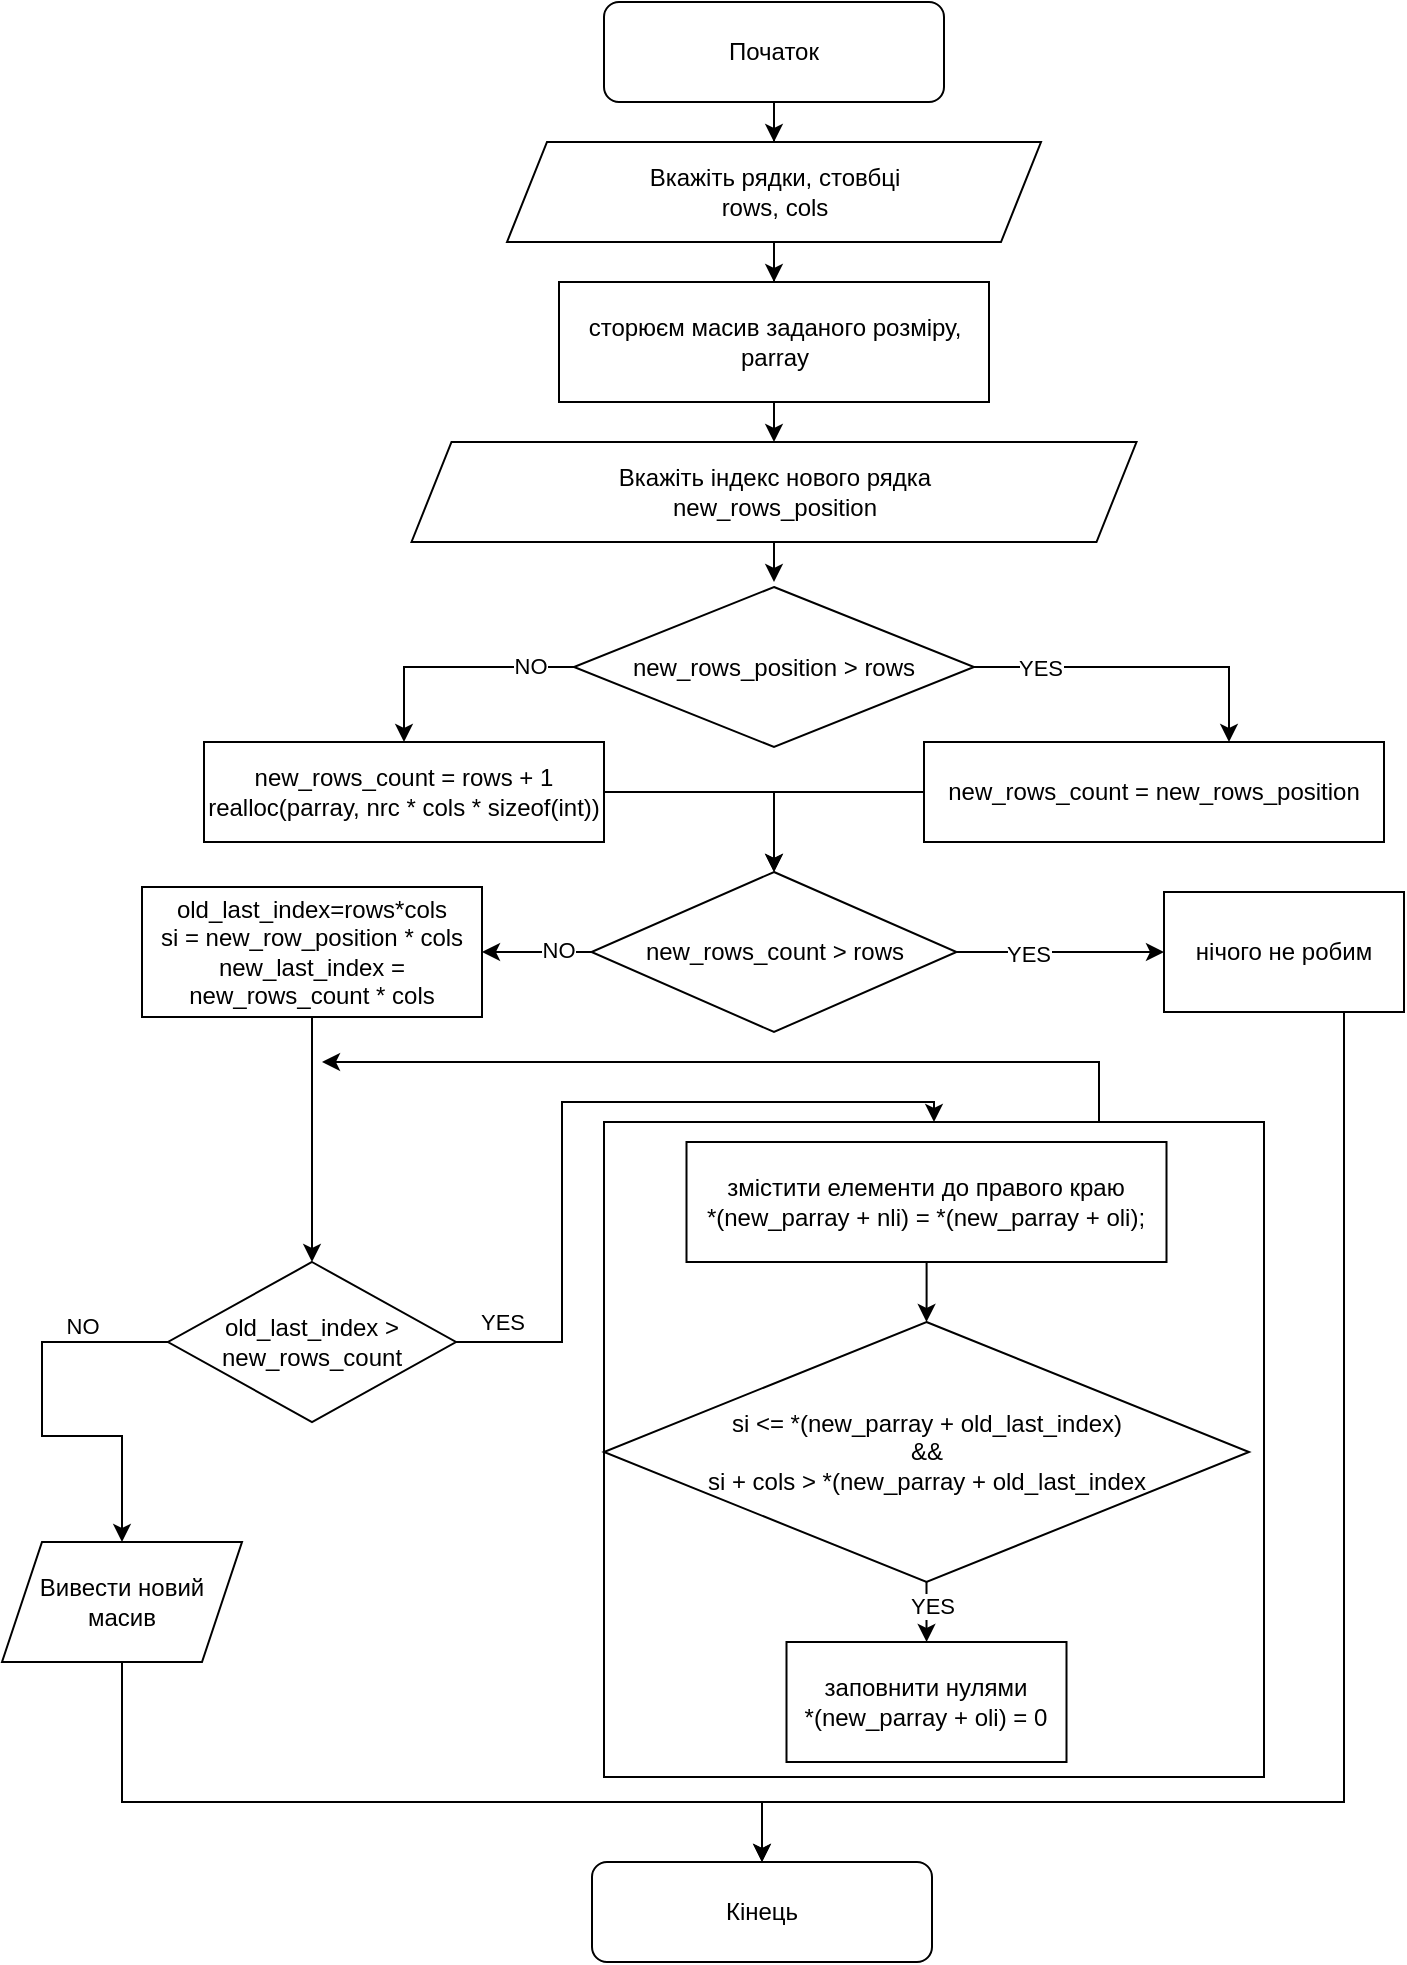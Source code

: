 <mxfile version="14.7.2" type="github" pages="5">
  <diagram id="qjLPkaCp88UolJsLhVW7" name="insert-row-with-random-index">
    <mxGraphModel dx="1426" dy="736" grid="1" gridSize="10" guides="1" tooltips="1" connect="1" arrows="1" fold="1" page="1" pageScale="1" pageWidth="827" pageHeight="1169" math="0" shadow="0">
      <root>
        <mxCell id="ExyaXrcnVxCl1iXp7SVX-0" />
        <mxCell id="ExyaXrcnVxCl1iXp7SVX-1" parent="ExyaXrcnVxCl1iXp7SVX-0" />
        <mxCell id="jJXxpLsdQCUA3MCRArqt-6" style="edgeStyle=orthogonalEdgeStyle;rounded=0;orthogonalLoop=1;jettySize=auto;html=1;exitX=0.75;exitY=0;exitDx=0;exitDy=0;" parent="ExyaXrcnVxCl1iXp7SVX-1" source="omn0lCCTDXnrKaU_kSrw-55" edge="1">
          <mxGeometry relative="1" as="geometry">
            <mxPoint x="190" y="590" as="targetPoint" />
            <Array as="points">
              <mxPoint x="579" y="590" />
              <mxPoint x="190" y="590" />
            </Array>
          </mxGeometry>
        </mxCell>
        <mxCell id="omn0lCCTDXnrKaU_kSrw-55" value="" style="rounded=0;whiteSpace=wrap;html=1;" parent="ExyaXrcnVxCl1iXp7SVX-1" vertex="1">
          <mxGeometry x="331" y="620" width="330" height="327.5" as="geometry" />
        </mxCell>
        <mxCell id="omn0lCCTDXnrKaU_kSrw-0" style="edgeStyle=orthogonalEdgeStyle;rounded=0;orthogonalLoop=1;jettySize=auto;html=1;entryX=0.5;entryY=0;entryDx=0;entryDy=0;" parent="ExyaXrcnVxCl1iXp7SVX-1" source="omn0lCCTDXnrKaU_kSrw-1" target="omn0lCCTDXnrKaU_kSrw-3" edge="1">
          <mxGeometry relative="1" as="geometry" />
        </mxCell>
        <mxCell id="omn0lCCTDXnrKaU_kSrw-1" value="Початок" style="rounded=1;whiteSpace=wrap;html=1;" parent="ExyaXrcnVxCl1iXp7SVX-1" vertex="1">
          <mxGeometry x="331" y="60" width="170" height="50" as="geometry" />
        </mxCell>
        <mxCell id="omn0lCCTDXnrKaU_kSrw-2" style="edgeStyle=orthogonalEdgeStyle;rounded=0;orthogonalLoop=1;jettySize=auto;html=1;" parent="ExyaXrcnVxCl1iXp7SVX-1" source="omn0lCCTDXnrKaU_kSrw-3" target="omn0lCCTDXnrKaU_kSrw-5" edge="1">
          <mxGeometry relative="1" as="geometry" />
        </mxCell>
        <mxCell id="omn0lCCTDXnrKaU_kSrw-3" value="Вкажіть рядки, стовбці&lt;br&gt; rows, cols" style="shape=parallelogram;perimeter=parallelogramPerimeter;whiteSpace=wrap;html=1;fixedSize=1;" parent="ExyaXrcnVxCl1iXp7SVX-1" vertex="1">
          <mxGeometry x="282.5" y="130" width="267" height="50" as="geometry" />
        </mxCell>
        <mxCell id="omn0lCCTDXnrKaU_kSrw-4" style="edgeStyle=orthogonalEdgeStyle;rounded=0;orthogonalLoop=1;jettySize=auto;html=1;" parent="ExyaXrcnVxCl1iXp7SVX-1" source="omn0lCCTDXnrKaU_kSrw-5" target="omn0lCCTDXnrKaU_kSrw-7" edge="1">
          <mxGeometry relative="1" as="geometry" />
        </mxCell>
        <mxCell id="omn0lCCTDXnrKaU_kSrw-5" value="сторюєм масив заданого розміру, parray" style="rounded=0;whiteSpace=wrap;html=1;" parent="ExyaXrcnVxCl1iXp7SVX-1" vertex="1">
          <mxGeometry x="308.5" y="200" width="215" height="60" as="geometry" />
        </mxCell>
        <mxCell id="omn0lCCTDXnrKaU_kSrw-6" style="edgeStyle=orthogonalEdgeStyle;rounded=0;orthogonalLoop=1;jettySize=auto;html=1;exitX=0.5;exitY=1;exitDx=0;exitDy=0;entryX=0.5;entryY=0;entryDx=0;entryDy=0;" parent="ExyaXrcnVxCl1iXp7SVX-1" source="omn0lCCTDXnrKaU_kSrw-7" edge="1">
          <mxGeometry relative="1" as="geometry">
            <mxPoint x="416" y="350" as="targetPoint" />
          </mxGeometry>
        </mxCell>
        <mxCell id="omn0lCCTDXnrKaU_kSrw-7" value="Вкажіть індекс нового рядка &lt;br&gt;new_rows_position" style="shape=parallelogram;perimeter=parallelogramPerimeter;whiteSpace=wrap;html=1;fixedSize=1;" parent="ExyaXrcnVxCl1iXp7SVX-1" vertex="1">
          <mxGeometry x="234.75" y="280" width="362.5" height="50" as="geometry" />
        </mxCell>
        <mxCell id="omn0lCCTDXnrKaU_kSrw-26" value="Кінець" style="rounded=1;whiteSpace=wrap;html=1;" parent="ExyaXrcnVxCl1iXp7SVX-1" vertex="1">
          <mxGeometry x="325" y="990" width="170" height="50" as="geometry" />
        </mxCell>
        <mxCell id="omn0lCCTDXnrKaU_kSrw-31" style="edgeStyle=orthogonalEdgeStyle;rounded=0;orthogonalLoop=1;jettySize=auto;html=1;exitX=1;exitY=0.5;exitDx=0;exitDy=0;entryX=0.5;entryY=0;entryDx=0;entryDy=0;" parent="ExyaXrcnVxCl1iXp7SVX-1" source="omn0lCCTDXnrKaU_kSrw-28" edge="1">
          <mxGeometry relative="1" as="geometry">
            <mxPoint x="643.5" y="430" as="targetPoint" />
            <Array as="points">
              <mxPoint x="644" y="393" />
            </Array>
          </mxGeometry>
        </mxCell>
        <mxCell id="omn0lCCTDXnrKaU_kSrw-33" value="&lt;div&gt;YES&lt;/div&gt;" style="edgeLabel;html=1;align=center;verticalAlign=middle;resizable=0;points=[];" parent="omn0lCCTDXnrKaU_kSrw-31" vertex="1" connectable="0">
          <mxGeometry x="-0.449" y="-1" relative="1" as="geometry">
            <mxPoint x="-12.33" y="-1" as="offset" />
          </mxGeometry>
        </mxCell>
        <mxCell id="omn0lCCTDXnrKaU_kSrw-32" style="edgeStyle=orthogonalEdgeStyle;rounded=0;orthogonalLoop=1;jettySize=auto;html=1;exitX=0;exitY=0.5;exitDx=0;exitDy=0;entryX=0.5;entryY=0;entryDx=0;entryDy=0;" parent="ExyaXrcnVxCl1iXp7SVX-1" source="omn0lCCTDXnrKaU_kSrw-28" target="omn0lCCTDXnrKaU_kSrw-29" edge="1">
          <mxGeometry relative="1" as="geometry">
            <mxPoint x="241" y="402.667" as="targetPoint" />
          </mxGeometry>
        </mxCell>
        <mxCell id="omn0lCCTDXnrKaU_kSrw-34" value="NO" style="edgeLabel;html=1;align=center;verticalAlign=middle;resizable=0;points=[];" parent="omn0lCCTDXnrKaU_kSrw-32" vertex="1" connectable="0">
          <mxGeometry x="-0.64" y="-1" relative="1" as="geometry">
            <mxPoint as="offset" />
          </mxGeometry>
        </mxCell>
        <mxCell id="omn0lCCTDXnrKaU_kSrw-28" value="new_rows_position &amp;gt; rows" style="rhombus;whiteSpace=wrap;html=1;" parent="ExyaXrcnVxCl1iXp7SVX-1" vertex="1">
          <mxGeometry x="316" y="352.5" width="200" height="80" as="geometry" />
        </mxCell>
        <mxCell id="omn0lCCTDXnrKaU_kSrw-47" style="edgeStyle=orthogonalEdgeStyle;rounded=0;orthogonalLoop=1;jettySize=auto;html=1;exitX=1;exitY=0.5;exitDx=0;exitDy=0;entryX=0.5;entryY=0;entryDx=0;entryDy=0;" parent="ExyaXrcnVxCl1iXp7SVX-1" source="omn0lCCTDXnrKaU_kSrw-29" target="omn0lCCTDXnrKaU_kSrw-38" edge="1">
          <mxGeometry relative="1" as="geometry">
            <mxPoint x="421" y="455.167" as="targetPoint" />
          </mxGeometry>
        </mxCell>
        <mxCell id="omn0lCCTDXnrKaU_kSrw-29" value="new_rows_count = rows + 1&lt;br&gt;realloc(parray, nrc * cols * sizeof(int))" style="rounded=0;whiteSpace=wrap;html=1;" parent="ExyaXrcnVxCl1iXp7SVX-1" vertex="1">
          <mxGeometry x="131" y="430" width="200" height="50" as="geometry" />
        </mxCell>
        <mxCell id="omn0lCCTDXnrKaU_kSrw-40" style="edgeStyle=orthogonalEdgeStyle;rounded=0;orthogonalLoop=1;jettySize=auto;html=1;exitX=1;exitY=0.5;exitDx=0;exitDy=0;entryX=0;entryY=0.5;entryDx=0;entryDy=0;" parent="ExyaXrcnVxCl1iXp7SVX-1" source="omn0lCCTDXnrKaU_kSrw-38" target="omn0lCCTDXnrKaU_kSrw-39" edge="1">
          <mxGeometry relative="1" as="geometry" />
        </mxCell>
        <mxCell id="omn0lCCTDXnrKaU_kSrw-41" value="YES" style="edgeLabel;html=1;align=center;verticalAlign=middle;resizable=0;points=[];" parent="omn0lCCTDXnrKaU_kSrw-40" vertex="1" connectable="0">
          <mxGeometry x="-0.327" y="-1" relative="1" as="geometry">
            <mxPoint as="offset" />
          </mxGeometry>
        </mxCell>
        <mxCell id="jJXxpLsdQCUA3MCRArqt-2" style="edgeStyle=orthogonalEdgeStyle;rounded=0;orthogonalLoop=1;jettySize=auto;html=1;" parent="ExyaXrcnVxCl1iXp7SVX-1" source="omn0lCCTDXnrKaU_kSrw-38" target="jJXxpLsdQCUA3MCRArqt-0" edge="1">
          <mxGeometry relative="1" as="geometry">
            <mxPoint x="230" y="535" as="targetPoint" />
          </mxGeometry>
        </mxCell>
        <mxCell id="jJXxpLsdQCUA3MCRArqt-3" value="NO" style="edgeLabel;html=1;align=center;verticalAlign=middle;resizable=0;points=[];" parent="jJXxpLsdQCUA3MCRArqt-2" vertex="1" connectable="0">
          <mxGeometry x="-0.357" y="-1" relative="1" as="geometry">
            <mxPoint as="offset" />
          </mxGeometry>
        </mxCell>
        <mxCell id="omn0lCCTDXnrKaU_kSrw-38" value="new_rows_count &amp;gt; rows" style="rhombus;whiteSpace=wrap;html=1;" parent="ExyaXrcnVxCl1iXp7SVX-1" vertex="1">
          <mxGeometry x="324.75" y="495" width="182.5" height="80" as="geometry" />
        </mxCell>
        <mxCell id="jJXxpLsdQCUA3MCRArqt-4" style="edgeStyle=orthogonalEdgeStyle;rounded=0;orthogonalLoop=1;jettySize=auto;html=1;exitX=0.75;exitY=1;exitDx=0;exitDy=0;entryX=0.5;entryY=0;entryDx=0;entryDy=0;" parent="ExyaXrcnVxCl1iXp7SVX-1" source="omn0lCCTDXnrKaU_kSrw-39" target="omn0lCCTDXnrKaU_kSrw-26" edge="1">
          <mxGeometry relative="1" as="geometry">
            <mxPoint x="410" y="970" as="targetPoint" />
            <Array as="points">
              <mxPoint x="701" y="960" />
              <mxPoint x="410" y="960" />
            </Array>
          </mxGeometry>
        </mxCell>
        <mxCell id="omn0lCCTDXnrKaU_kSrw-39" value="нічого не робим" style="rounded=0;whiteSpace=wrap;html=1;" parent="ExyaXrcnVxCl1iXp7SVX-1" vertex="1">
          <mxGeometry x="611" y="505" width="120" height="60" as="geometry" />
        </mxCell>
        <mxCell id="omn0lCCTDXnrKaU_kSrw-46" style="edgeStyle=orthogonalEdgeStyle;rounded=0;orthogonalLoop=1;jettySize=auto;html=1;entryX=0.5;entryY=0;entryDx=0;entryDy=0;" parent="ExyaXrcnVxCl1iXp7SVX-1" source="omn0lCCTDXnrKaU_kSrw-45" target="omn0lCCTDXnrKaU_kSrw-38" edge="1">
          <mxGeometry relative="1" as="geometry">
            <mxPoint x="421" y="455" as="targetPoint" />
            <Array as="points">
              <mxPoint x="416" y="455" />
            </Array>
          </mxGeometry>
        </mxCell>
        <mxCell id="omn0lCCTDXnrKaU_kSrw-45" value="new_rows_count = new_rows_position" style="rounded=0;whiteSpace=wrap;html=1;" parent="ExyaXrcnVxCl1iXp7SVX-1" vertex="1">
          <mxGeometry x="491" y="430" width="230" height="50" as="geometry" />
        </mxCell>
        <mxCell id="g2jxsYWN7nl2hJwSQd4j-1" style="edgeStyle=orthogonalEdgeStyle;rounded=0;orthogonalLoop=1;jettySize=auto;html=1;entryX=0.5;entryY=0;entryDx=0;entryDy=0;exitX=0;exitY=0.5;exitDx=0;exitDy=0;" parent="ExyaXrcnVxCl1iXp7SVX-1" source="omn0lCCTDXnrKaU_kSrw-49" target="g2jxsYWN7nl2hJwSQd4j-0" edge="1">
          <mxGeometry relative="1" as="geometry">
            <Array as="points">
              <mxPoint x="50" y="730" />
              <mxPoint x="50" y="777" />
              <mxPoint x="90" y="777" />
            </Array>
          </mxGeometry>
        </mxCell>
        <mxCell id="g2jxsYWN7nl2hJwSQd4j-2" value="NO" style="edgeLabel;html=1;align=center;verticalAlign=middle;resizable=0;points=[];" parent="g2jxsYWN7nl2hJwSQd4j-1" vertex="1" connectable="0">
          <mxGeometry x="-0.237" y="4" relative="1" as="geometry">
            <mxPoint x="16" y="-22.5" as="offset" />
          </mxGeometry>
        </mxCell>
        <mxCell id="jJXxpLsdQCUA3MCRArqt-5" value="YES" style="edgeStyle=orthogonalEdgeStyle;rounded=0;orthogonalLoop=1;jettySize=auto;html=1;entryX=0.5;entryY=0;entryDx=0;entryDy=0;exitX=1;exitY=0.5;exitDx=0;exitDy=0;" parent="ExyaXrcnVxCl1iXp7SVX-1" source="omn0lCCTDXnrKaU_kSrw-49" target="omn0lCCTDXnrKaU_kSrw-55" edge="1">
          <mxGeometry x="-0.875" y="10" relative="1" as="geometry">
            <mxPoint x="280" y="580" as="targetPoint" />
            <Array as="points">
              <mxPoint x="310" y="730" />
              <mxPoint x="310" y="610" />
              <mxPoint x="496" y="610" />
            </Array>
            <mxPoint as="offset" />
          </mxGeometry>
        </mxCell>
        <mxCell id="omn0lCCTDXnrKaU_kSrw-49" value="old_last_index &amp;gt; new_rows_count" style="rhombus;whiteSpace=wrap;html=1;" parent="ExyaXrcnVxCl1iXp7SVX-1" vertex="1">
          <mxGeometry x="113" y="690" width="144" height="80" as="geometry" />
        </mxCell>
        <mxCell id="omn0lCCTDXnrKaU_kSrw-53" style="edgeStyle=orthogonalEdgeStyle;rounded=0;orthogonalLoop=1;jettySize=auto;html=1;" parent="ExyaXrcnVxCl1iXp7SVX-1" source="omn0lCCTDXnrKaU_kSrw-51" target="omn0lCCTDXnrKaU_kSrw-52" edge="1">
          <mxGeometry relative="1" as="geometry" />
        </mxCell>
        <mxCell id="omn0lCCTDXnrKaU_kSrw-51" value="змістити елементи до правого краю&lt;br&gt;*(new_parray + nli) = *(new_parray + oli);" style="rounded=0;whiteSpace=wrap;html=1;" parent="ExyaXrcnVxCl1iXp7SVX-1" vertex="1">
          <mxGeometry x="372.25" y="630" width="240" height="60" as="geometry" />
        </mxCell>
        <mxCell id="omn0lCCTDXnrKaU_kSrw-57" style="edgeStyle=orthogonalEdgeStyle;rounded=0;orthogonalLoop=1;jettySize=auto;html=1;" parent="ExyaXrcnVxCl1iXp7SVX-1" source="omn0lCCTDXnrKaU_kSrw-52" target="omn0lCCTDXnrKaU_kSrw-56" edge="1">
          <mxGeometry relative="1" as="geometry" />
        </mxCell>
        <mxCell id="omn0lCCTDXnrKaU_kSrw-58" value="YES" style="edgeLabel;html=1;align=center;verticalAlign=middle;resizable=0;points=[];" parent="omn0lCCTDXnrKaU_kSrw-57" vertex="1" connectable="0">
          <mxGeometry x="-0.251" y="2" relative="1" as="geometry">
            <mxPoint as="offset" />
          </mxGeometry>
        </mxCell>
        <mxCell id="omn0lCCTDXnrKaU_kSrw-52" value="&lt;div&gt;si &amp;lt;= *(new_parray + old_last_index) &lt;br&gt;&amp;amp;&amp;amp;&lt;br&gt;&lt;/div&gt;&lt;div&gt;si + cols &amp;gt; *(new_parray + old_last_index&lt;/div&gt;" style="rhombus;whiteSpace=wrap;html=1;" parent="ExyaXrcnVxCl1iXp7SVX-1" vertex="1">
          <mxGeometry x="331" y="720" width="322.5" height="130" as="geometry" />
        </mxCell>
        <mxCell id="omn0lCCTDXnrKaU_kSrw-56" value="заповнити нулями&lt;br&gt;*(new_parray + oli) = 0" style="rounded=0;whiteSpace=wrap;html=1;" parent="ExyaXrcnVxCl1iXp7SVX-1" vertex="1">
          <mxGeometry x="422.25" y="880" width="140" height="60" as="geometry" />
        </mxCell>
        <mxCell id="g2jxsYWN7nl2hJwSQd4j-3" style="edgeStyle=orthogonalEdgeStyle;rounded=0;orthogonalLoop=1;jettySize=auto;html=1;entryX=0.5;entryY=0;entryDx=0;entryDy=0;" parent="ExyaXrcnVxCl1iXp7SVX-1" source="g2jxsYWN7nl2hJwSQd4j-0" target="omn0lCCTDXnrKaU_kSrw-26" edge="1">
          <mxGeometry relative="1" as="geometry">
            <mxPoint x="400" y="860" as="targetPoint" />
            <Array as="points">
              <mxPoint x="90" y="960" />
              <mxPoint x="410" y="960" />
            </Array>
          </mxGeometry>
        </mxCell>
        <mxCell id="g2jxsYWN7nl2hJwSQd4j-0" value="Вивести новий масив" style="shape=parallelogram;perimeter=parallelogramPerimeter;whiteSpace=wrap;html=1;fixedSize=1;" parent="ExyaXrcnVxCl1iXp7SVX-1" vertex="1">
          <mxGeometry x="30" y="830" width="120" height="60" as="geometry" />
        </mxCell>
        <mxCell id="jJXxpLsdQCUA3MCRArqt-1" style="edgeStyle=orthogonalEdgeStyle;rounded=0;orthogonalLoop=1;jettySize=auto;html=1;" parent="ExyaXrcnVxCl1iXp7SVX-1" source="jJXxpLsdQCUA3MCRArqt-0" target="omn0lCCTDXnrKaU_kSrw-49" edge="1">
          <mxGeometry relative="1" as="geometry" />
        </mxCell>
        <mxCell id="jJXxpLsdQCUA3MCRArqt-0" value="old_last_index=rows*cols&lt;br&gt;si = new_row_position * cols&lt;br&gt;new_last_index = new_rows_count * cols " style="rounded=0;whiteSpace=wrap;html=1;" parent="ExyaXrcnVxCl1iXp7SVX-1" vertex="1">
          <mxGeometry x="100" y="502.5" width="170" height="65" as="geometry" />
        </mxCell>
      </root>
    </mxGraphModel>
  </diagram>
  <diagram id="CwMu4gMXXSNxuIS46OnJ" name="remove-item-from-array">
    <mxGraphModel dx="1426" dy="736" grid="1" gridSize="10" guides="1" tooltips="1" connect="1" arrows="1" fold="1" page="1" pageScale="1" pageWidth="827" pageHeight="1169" math="0" shadow="0">
      <root>
        <mxCell id="0" />
        <mxCell id="1" parent="0" />
        <mxCell id="JDvC-G0Teqcu2IkBLSv8-5" style="edgeStyle=orthogonalEdgeStyle;rounded=0;orthogonalLoop=1;jettySize=auto;html=1;entryX=0.5;entryY=0;entryDx=0;entryDy=0;" parent="1" source="JDvC-G0Teqcu2IkBLSv8-1" target="JDvC-G0Teqcu2IkBLSv8-2" edge="1">
          <mxGeometry relative="1" as="geometry" />
        </mxCell>
        <mxCell id="JDvC-G0Teqcu2IkBLSv8-1" value="Початок" style="rounded=1;whiteSpace=wrap;html=1;" parent="1" vertex="1">
          <mxGeometry x="338.5" y="60" width="170" height="50" as="geometry" />
        </mxCell>
        <mxCell id="JDvC-G0Teqcu2IkBLSv8-4" style="edgeStyle=orthogonalEdgeStyle;rounded=0;orthogonalLoop=1;jettySize=auto;html=1;" parent="1" source="JDvC-G0Teqcu2IkBLSv8-2" target="JDvC-G0Teqcu2IkBLSv8-3" edge="1">
          <mxGeometry relative="1" as="geometry" />
        </mxCell>
        <mxCell id="JDvC-G0Teqcu2IkBLSv8-2" value="Вкажіть кількість елементів, size" style="shape=parallelogram;perimeter=parallelogramPerimeter;whiteSpace=wrap;html=1;fixedSize=1;" parent="1" vertex="1">
          <mxGeometry x="291.5" y="140" width="267" height="50" as="geometry" />
        </mxCell>
        <mxCell id="JDvC-G0Teqcu2IkBLSv8-8" style="edgeStyle=orthogonalEdgeStyle;rounded=0;orthogonalLoop=1;jettySize=auto;html=1;" parent="1" source="JDvC-G0Teqcu2IkBLSv8-3" target="JDvC-G0Teqcu2IkBLSv8-7" edge="1">
          <mxGeometry relative="1" as="geometry" />
        </mxCell>
        <mxCell id="JDvC-G0Teqcu2IkBLSv8-3" value="сторюєм масив заданого розміру, parray" style="rounded=0;whiteSpace=wrap;html=1;" parent="1" vertex="1">
          <mxGeometry x="317.5" y="210" width="215" height="60" as="geometry" />
        </mxCell>
        <mxCell id="JDvC-G0Teqcu2IkBLSv8-12" style="edgeStyle=orthogonalEdgeStyle;rounded=0;orthogonalLoop=1;jettySize=auto;html=1;exitX=0.5;exitY=1;exitDx=0;exitDy=0;entryX=0.5;entryY=0;entryDx=0;entryDy=0;" parent="1" source="JDvC-G0Teqcu2IkBLSv8-7" target="JDvC-G0Teqcu2IkBLSv8-10" edge="1">
          <mxGeometry relative="1" as="geometry" />
        </mxCell>
        <mxCell id="JDvC-G0Teqcu2IkBLSv8-7" value="Вкажіть індекс елемента для видалення (між 0 та size), &lt;br&gt;N" style="shape=parallelogram;perimeter=parallelogramPerimeter;whiteSpace=wrap;html=1;fixedSize=1;" parent="1" vertex="1">
          <mxGeometry x="243.75" y="290" width="362.5" height="50" as="geometry" />
        </mxCell>
        <mxCell id="JDvC-G0Teqcu2IkBLSv8-11" value="NO" style="edgeStyle=orthogonalEdgeStyle;rounded=0;orthogonalLoop=1;jettySize=auto;html=1;entryX=0;entryY=0.5;entryDx=0;entryDy=0;exitX=0;exitY=0.5;exitDx=0;exitDy=0;" parent="1" source="JDvC-G0Teqcu2IkBLSv8-10" target="JDvC-G0Teqcu2IkBLSv8-7" edge="1">
          <mxGeometry x="-0.766" relative="1" as="geometry">
            <mxPoint x="170" y="410" as="targetPoint" />
            <Array as="points">
              <mxPoint x="210" y="395" />
              <mxPoint x="210" y="315" />
            </Array>
            <mxPoint as="offset" />
          </mxGeometry>
        </mxCell>
        <mxCell id="JDvC-G0Teqcu2IkBLSv8-34" value="YES" style="edgeStyle=orthogonalEdgeStyle;rounded=0;orthogonalLoop=1;jettySize=auto;html=1;exitX=0.5;exitY=1;exitDx=0;exitDy=0;entryX=0.5;entryY=0;entryDx=0;entryDy=0;" parent="1" source="JDvC-G0Teqcu2IkBLSv8-10" target="JDvC-G0Teqcu2IkBLSv8-16" edge="1">
          <mxGeometry relative="1" as="geometry" />
        </mxCell>
        <mxCell id="JDvC-G0Teqcu2IkBLSv8-10" value="N &amp;lt;= size &amp;amp;&amp;amp; N &amp;gt;=0 " style="rhombus;whiteSpace=wrap;html=1;" parent="1" vertex="1">
          <mxGeometry x="317.5" y="360" width="215" height="70" as="geometry" />
        </mxCell>
        <mxCell id="JDvC-G0Teqcu2IkBLSv8-19" style="edgeStyle=orthogonalEdgeStyle;rounded=0;orthogonalLoop=1;jettySize=auto;html=1;exitX=1;exitY=0.5;exitDx=0;exitDy=0;entryX=0.474;entryY=0;entryDx=0;entryDy=0;entryPerimeter=0;" parent="1" source="JDvC-G0Teqcu2IkBLSv8-16" target="JDvC-G0Teqcu2IkBLSv8-21" edge="1">
          <mxGeometry relative="1" as="geometry">
            <mxPoint x="680" y="540" as="targetPoint" />
            <Array as="points">
              <mxPoint x="690" y="523" />
            </Array>
          </mxGeometry>
        </mxCell>
        <mxCell id="JDvC-G0Teqcu2IkBLSv8-20" value="&lt;div&gt;NO&lt;/div&gt;" style="edgeLabel;html=1;align=center;verticalAlign=middle;resizable=0;points=[];" parent="JDvC-G0Teqcu2IkBLSv8-19" vertex="1" connectable="0">
          <mxGeometry x="-0.323" y="-3" relative="1" as="geometry">
            <mxPoint x="-0.3" y="-3.01" as="offset" />
          </mxGeometry>
        </mxCell>
        <mxCell id="JDvC-G0Teqcu2IkBLSv8-22" style="edgeStyle=orthogonalEdgeStyle;rounded=0;orthogonalLoop=1;jettySize=auto;html=1;entryX=0.5;entryY=0;entryDx=0;entryDy=0;exitX=0;exitY=0.5;exitDx=0;exitDy=0;" parent="1" source="JDvC-G0Teqcu2IkBLSv8-16" target="JDvC-G0Teqcu2IkBLSv8-25" edge="1">
          <mxGeometry relative="1" as="geometry">
            <mxPoint x="160" y="550" as="targetPoint" />
          </mxGeometry>
        </mxCell>
        <mxCell id="JDvC-G0Teqcu2IkBLSv8-23" value="&lt;div&gt;YES&lt;/div&gt;" style="edgeLabel;html=1;align=center;verticalAlign=middle;resizable=0;points=[];" parent="JDvC-G0Teqcu2IkBLSv8-22" vertex="1" connectable="0">
          <mxGeometry x="-0.173" relative="1" as="geometry">
            <mxPoint x="15.86" y="-0.01" as="offset" />
          </mxGeometry>
        </mxCell>
        <mxCell id="JDvC-G0Teqcu2IkBLSv8-16" value="*(parray + N) % 2 == 0" style="rhombus;whiteSpace=wrap;html=1;" parent="1" vertex="1">
          <mxGeometry x="300" y="480" width="250" height="85" as="geometry" />
        </mxCell>
        <mxCell id="fXa8wUikn31TEqA-79lx-1" style="edgeStyle=orthogonalEdgeStyle;rounded=0;orthogonalLoop=1;jettySize=auto;html=1;" parent="1" source="JDvC-G0Teqcu2IkBLSv8-21" edge="1">
          <mxGeometry relative="1" as="geometry">
            <mxPoint x="450" y="730" as="targetPoint" />
            <Array as="points">
              <mxPoint x="695" y="730" />
            </Array>
          </mxGeometry>
        </mxCell>
        <mxCell id="JDvC-G0Teqcu2IkBLSv8-21" value="Елемент не парний - Не видаляю" style="shape=parallelogram;perimeter=parallelogramPerimeter;whiteSpace=wrap;html=1;fixedSize=1;" parent="1" vertex="1">
          <mxGeometry x="600" y="560" width="190" height="50" as="geometry" />
        </mxCell>
        <mxCell id="JDvC-G0Teqcu2IkBLSv8-39" style="edgeStyle=orthogonalEdgeStyle;rounded=0;orthogonalLoop=1;jettySize=auto;html=1;exitX=1;exitY=0.5;exitDx=0;exitDy=0;entryX=0.5;entryY=0;entryDx=0;entryDy=0;" parent="1" source="JDvC-G0Teqcu2IkBLSv8-25" target="JDvC-G0Teqcu2IkBLSv8-30" edge="1">
          <mxGeometry relative="1" as="geometry">
            <mxPoint x="450" y="604.931" as="targetPoint" />
          </mxGeometry>
        </mxCell>
        <mxCell id="JDvC-G0Teqcu2IkBLSv8-40" value="NO" style="edgeLabel;html=1;align=center;verticalAlign=middle;resizable=0;points=[];" parent="JDvC-G0Teqcu2IkBLSv8-39" vertex="1" connectable="0">
          <mxGeometry x="-0.557" y="1" relative="1" as="geometry">
            <mxPoint as="offset" />
          </mxGeometry>
        </mxCell>
        <mxCell id="JDvC-G0Teqcu2IkBLSv8-25" value="i=N, i &amp;gt; size -1" style="rhombus;whiteSpace=wrap;html=1;" parent="1" vertex="1">
          <mxGeometry x="170" y="565" width="190" height="80" as="geometry" />
        </mxCell>
        <mxCell id="JDvC-G0Teqcu2IkBLSv8-42" style="edgeStyle=orthogonalEdgeStyle;rounded=0;orthogonalLoop=1;jettySize=auto;html=1;" parent="1" source="JDvC-G0Teqcu2IkBLSv8-30" target="JDvC-G0Teqcu2IkBLSv8-41" edge="1">
          <mxGeometry relative="1" as="geometry" />
        </mxCell>
        <mxCell id="JDvC-G0Teqcu2IkBLSv8-30" value="створити новий масив:&lt;br&gt;realloc(parray, (size - 1) * sizeof(int))&lt;br&gt;" style="rounded=0;whiteSpace=wrap;html=1;" parent="1" vertex="1">
          <mxGeometry x="338.5" y="650" width="220" height="50" as="geometry" />
        </mxCell>
        <mxCell id="JDvC-G0Teqcu2IkBLSv8-38" style="edgeStyle=orthogonalEdgeStyle;rounded=0;orthogonalLoop=1;jettySize=auto;html=1;entryX=0.5;entryY=1;entryDx=0;entryDy=0;" parent="1" source="JDvC-G0Teqcu2IkBLSv8-26" target="JDvC-G0Teqcu2IkBLSv8-25" edge="1">
          <mxGeometry relative="1" as="geometry">
            <mxPoint x="300" y="680" as="targetPoint" />
            <Array as="points">
              <mxPoint x="265" y="680" />
            </Array>
          </mxGeometry>
        </mxCell>
        <mxCell id="JDvC-G0Teqcu2IkBLSv8-26" value="*(parray+i) = *(parray + i + 1)" style="rounded=0;whiteSpace=wrap;html=1;" parent="1" vertex="1">
          <mxGeometry x="30" y="650" width="176" height="60" as="geometry" />
        </mxCell>
        <mxCell id="JDvC-G0Teqcu2IkBLSv8-36" style="edgeStyle=orthogonalEdgeStyle;rounded=0;orthogonalLoop=1;jettySize=auto;html=1;exitX=0;exitY=0.5;exitDx=0;exitDy=0;entryX=0.5;entryY=0;entryDx=0;entryDy=0;" parent="1" source="JDvC-G0Teqcu2IkBLSv8-25" target="JDvC-G0Teqcu2IkBLSv8-26" edge="1">
          <mxGeometry relative="1" as="geometry">
            <mxPoint x="160" y="605" as="sourcePoint" />
            <mxPoint x="413" y="720" as="targetPoint" />
            <Array as="points" />
          </mxGeometry>
        </mxCell>
        <mxCell id="JDvC-G0Teqcu2IkBLSv8-37" value="YES" style="edgeLabel;html=1;align=center;verticalAlign=middle;resizable=0;points=[];" parent="JDvC-G0Teqcu2IkBLSv8-36" vertex="1" connectable="0">
          <mxGeometry x="0.104" y="2" relative="1" as="geometry">
            <mxPoint x="20" y="-2.12" as="offset" />
          </mxGeometry>
        </mxCell>
        <mxCell id="JDvC-G0Teqcu2IkBLSv8-41" value="Кінець" style="rounded=1;whiteSpace=wrap;html=1;" parent="1" vertex="1">
          <mxGeometry x="363.5" y="750" width="170" height="50" as="geometry" />
        </mxCell>
      </root>
    </mxGraphModel>
  </diagram>
  <diagram id="gNpwghlxpAmQX121dTjR" name="add_column">
    <mxGraphModel dx="1426" dy="736" grid="1" gridSize="10" guides="1" tooltips="1" connect="1" arrows="1" fold="1" page="1" pageScale="1" pageWidth="827" pageHeight="1169" math="0" shadow="0">
      <root>
        <mxCell id="z3KA319LQn1jaVcElDIb-0" />
        <mxCell id="z3KA319LQn1jaVcElDIb-1" parent="z3KA319LQn1jaVcElDIb-0" />
        <mxCell id="xcFcYy_4FEt29hNZzjgJ-5" style="edgeStyle=orthogonalEdgeStyle;rounded=0;orthogonalLoop=1;jettySize=auto;html=1;" parent="z3KA319LQn1jaVcElDIb-1" source="DTVbCTSlUzaHCl_NlLSh-69" edge="1">
          <mxGeometry relative="1" as="geometry">
            <mxPoint x="400" y="610" as="targetPoint" />
          </mxGeometry>
        </mxCell>
        <mxCell id="DTVbCTSlUzaHCl_NlLSh-69" value="" style="rounded=0;whiteSpace=wrap;html=1;" parent="z3KA319LQn1jaVcElDIb-1" vertex="1">
          <mxGeometry x="465" y="620" width="350" height="380" as="geometry" />
        </mxCell>
        <mxCell id="DTVbCTSlUzaHCl_NlLSh-2" style="edgeStyle=orthogonalEdgeStyle;rounded=0;orthogonalLoop=1;jettySize=auto;html=1;entryX=0.5;entryY=0;entryDx=0;entryDy=0;" parent="z3KA319LQn1jaVcElDIb-1" source="DTVbCTSlUzaHCl_NlLSh-3" target="DTVbCTSlUzaHCl_NlLSh-5" edge="1">
          <mxGeometry relative="1" as="geometry" />
        </mxCell>
        <mxCell id="DTVbCTSlUzaHCl_NlLSh-3" value="Початок" style="rounded=1;whiteSpace=wrap;html=1;" parent="z3KA319LQn1jaVcElDIb-1" vertex="1">
          <mxGeometry x="332.38" y="80" width="170" height="50" as="geometry" />
        </mxCell>
        <mxCell id="DTVbCTSlUzaHCl_NlLSh-4" style="edgeStyle=orthogonalEdgeStyle;rounded=0;orthogonalLoop=1;jettySize=auto;html=1;" parent="z3KA319LQn1jaVcElDIb-1" source="DTVbCTSlUzaHCl_NlLSh-5" target="DTVbCTSlUzaHCl_NlLSh-7" edge="1">
          <mxGeometry relative="1" as="geometry" />
        </mxCell>
        <mxCell id="DTVbCTSlUzaHCl_NlLSh-5" value="Введіть кількість рядків і колонок n, m" style="shape=parallelogram;perimeter=parallelogramPerimeter;whiteSpace=wrap;html=1;fixedSize=1;" parent="z3KA319LQn1jaVcElDIb-1" vertex="1">
          <mxGeometry x="283" y="150" width="267" height="50" as="geometry" />
        </mxCell>
        <mxCell id="DTVbCTSlUzaHCl_NlLSh-7" value="сторюєм матрицю заданого розміру, matrix" style="rounded=0;whiteSpace=wrap;html=1;" parent="z3KA319LQn1jaVcElDIb-1" vertex="1">
          <mxGeometry x="308.5" y="220" width="215" height="60" as="geometry" />
        </mxCell>
        <mxCell id="DTVbCTSlUzaHCl_NlLSh-40" style="edgeStyle=orthogonalEdgeStyle;rounded=0;orthogonalLoop=1;jettySize=auto;html=1;exitX=0;exitY=0.5;exitDx=0;exitDy=0;entryX=0.5;entryY=1;entryDx=0;entryDy=0;" parent="z3KA319LQn1jaVcElDIb-1" source="DTVbCTSlUzaHCl_NlLSh-9" target="DTVbCTSlUzaHCl_NlLSh-15" edge="1">
          <mxGeometry relative="1" as="geometry">
            <mxPoint x="410" y="410" as="targetPoint" />
            <Array as="points">
              <mxPoint x="416" y="410" />
            </Array>
          </mxGeometry>
        </mxCell>
        <mxCell id="DTVbCTSlUzaHCl_NlLSh-9" value="Введіть значення для matrix" style="shape=parallelogram;perimeter=parallelogramPerimeter;whiteSpace=wrap;html=1;fixedSize=1;" parent="z3KA319LQn1jaVcElDIb-1" vertex="1">
          <mxGeometry x="502.38" y="390" width="207.25" height="40" as="geometry" />
        </mxCell>
        <mxCell id="DTVbCTSlUzaHCl_NlLSh-10" value="Кінець" style="rounded=1;whiteSpace=wrap;html=1;" parent="z3KA319LQn1jaVcElDIb-1" vertex="1">
          <mxGeometry x="310" y="1030" width="170" height="50" as="geometry" />
        </mxCell>
        <mxCell id="DTVbCTSlUzaHCl_NlLSh-38" style="edgeStyle=orthogonalEdgeStyle;rounded=0;orthogonalLoop=1;jettySize=auto;html=1;entryX=0.5;entryY=0;entryDx=0;entryDy=0;" parent="z3KA319LQn1jaVcElDIb-1" source="DTVbCTSlUzaHCl_NlLSh-15" target="DTVbCTSlUzaHCl_NlLSh-9" edge="1">
          <mxGeometry relative="1" as="geometry">
            <mxPoint x="600" y="340" as="targetPoint" />
            <Array as="points">
              <mxPoint x="606" y="340" />
            </Array>
          </mxGeometry>
        </mxCell>
        <mxCell id="DTVbCTSlUzaHCl_NlLSh-39" value="YES" style="edgeLabel;html=1;align=center;verticalAlign=middle;resizable=0;points=[];" parent="DTVbCTSlUzaHCl_NlLSh-38" vertex="1" connectable="0">
          <mxGeometry x="-0.428" y="2" relative="1" as="geometry">
            <mxPoint x="4.01" y="-8" as="offset" />
          </mxGeometry>
        </mxCell>
        <mxCell id="DTVbCTSlUzaHCl_NlLSh-41" style="edgeStyle=orthogonalEdgeStyle;rounded=0;orthogonalLoop=1;jettySize=auto;html=1;exitX=0;exitY=0.5;exitDx=0;exitDy=0;entryX=0.5;entryY=0;entryDx=0;entryDy=0;" parent="z3KA319LQn1jaVcElDIb-1" source="DTVbCTSlUzaHCl_NlLSh-15" target="DTVbCTSlUzaHCl_NlLSh-43" edge="1">
          <mxGeometry relative="1" as="geometry">
            <mxPoint x="170" y="340" as="targetPoint" />
          </mxGeometry>
        </mxCell>
        <mxCell id="DTVbCTSlUzaHCl_NlLSh-42" value="NO" style="edgeLabel;html=1;align=center;verticalAlign=middle;resizable=0;points=[];" parent="DTVbCTSlUzaHCl_NlLSh-41" vertex="1" connectable="0">
          <mxGeometry x="-0.192" y="3" relative="1" as="geometry">
            <mxPoint y="-13" as="offset" />
          </mxGeometry>
        </mxCell>
        <mxCell id="DTVbCTSlUzaHCl_NlLSh-15" value="i &amp;lt; n &amp;amp;&amp;amp; j &amp;lt; m" style="rhombus;whiteSpace=wrap;html=1;" parent="z3KA319LQn1jaVcElDIb-1" vertex="1">
          <mxGeometry x="315.99" y="300" width="200" height="80" as="geometry" />
        </mxCell>
        <mxCell id="DTVbCTSlUzaHCl_NlLSh-37" style="edgeStyle=orthogonalEdgeStyle;rounded=0;orthogonalLoop=1;jettySize=auto;html=1;" parent="z3KA319LQn1jaVcElDIb-1" source="DTVbCTSlUzaHCl_NlLSh-7" target="DTVbCTSlUzaHCl_NlLSh-15" edge="1">
          <mxGeometry relative="1" as="geometry">
            <mxPoint x="416" y="260" as="sourcePoint" />
            <mxPoint x="416.1" y="400" as="targetPoint" />
          </mxGeometry>
        </mxCell>
        <mxCell id="xcFcYy_4FEt29hNZzjgJ-4" style="edgeStyle=orthogonalEdgeStyle;rounded=0;orthogonalLoop=1;jettySize=auto;html=1;entryX=0.459;entryY=-0.038;entryDx=0;entryDy=0;entryPerimeter=0;exitX=1;exitY=0.5;exitDx=0;exitDy=0;" parent="z3KA319LQn1jaVcElDIb-1" source="DTVbCTSlUzaHCl_NlLSh-43" target="DTVbCTSlUzaHCl_NlLSh-44" edge="1">
          <mxGeometry relative="1" as="geometry">
            <mxPoint x="380" y="440" as="targetPoint" />
            <Array as="points">
              <mxPoint x="384" y="410" />
            </Array>
          </mxGeometry>
        </mxCell>
        <mxCell id="DTVbCTSlUzaHCl_NlLSh-43" value="Вивести matrix" style="shape=parallelogram;perimeter=parallelogramPerimeter;whiteSpace=wrap;html=1;fixedSize=1;" parent="z3KA319LQn1jaVcElDIb-1" vertex="1">
          <mxGeometry x="101.25" y="390" width="207.25" height="40" as="geometry" />
        </mxCell>
        <mxCell id="DTVbCTSlUzaHCl_NlLSh-46" style="edgeStyle=orthogonalEdgeStyle;rounded=0;orthogonalLoop=1;jettySize=auto;html=1;exitX=0.5;exitY=1;exitDx=0;exitDy=0;entryX=0.5;entryY=0;entryDx=0;entryDy=0;" parent="z3KA319LQn1jaVcElDIb-1" source="DTVbCTSlUzaHCl_NlLSh-44" target="xcFcYy_4FEt29hNZzjgJ-1" edge="1">
          <mxGeometry relative="1" as="geometry">
            <mxPoint x="403" y="530" as="targetPoint" />
          </mxGeometry>
        </mxCell>
        <mxCell id="DTVbCTSlUzaHCl_NlLSh-44" value="new_m = m + 1; new_size = n * new_m; last_element = n * m - 1;&lt;br&gt;new_matrix = realloc(matrix, new_size * sizeof(int));" style="rounded=0;whiteSpace=wrap;html=1;" parent="z3KA319LQn1jaVcElDIb-1" vertex="1">
          <mxGeometry x="150" y="450" width="510" height="60" as="geometry" />
        </mxCell>
        <mxCell id="DTVbCTSlUzaHCl_NlLSh-51" style="edgeStyle=orthogonalEdgeStyle;rounded=0;orthogonalLoop=1;jettySize=auto;html=1;exitX=0;exitY=0.5;exitDx=0;exitDy=0;" parent="z3KA319LQn1jaVcElDIb-1" source="DTVbCTSlUzaHCl_NlLSh-50" target="DTVbCTSlUzaHCl_NlLSh-54" edge="1">
          <mxGeometry relative="1" as="geometry" />
        </mxCell>
        <mxCell id="DTVbCTSlUzaHCl_NlLSh-55" value="NO" style="edgeLabel;html=1;align=center;verticalAlign=middle;resizable=0;points=[];" parent="DTVbCTSlUzaHCl_NlLSh-51" vertex="1" connectable="0">
          <mxGeometry x="-0.48" y="2" relative="1" as="geometry">
            <mxPoint x="2.5" y="-12" as="offset" />
          </mxGeometry>
        </mxCell>
        <mxCell id="DTVbCTSlUzaHCl_NlLSh-53" value="YES" style="edgeStyle=orthogonalEdgeStyle;rounded=0;orthogonalLoop=1;jettySize=auto;html=1;exitX=1;exitY=0.5;exitDx=0;exitDy=0;" parent="z3KA319LQn1jaVcElDIb-1" source="DTVbCTSlUzaHCl_NlLSh-50" target="DTVbCTSlUzaHCl_NlLSh-52" edge="1">
          <mxGeometry x="-0.429" y="10" relative="1" as="geometry">
            <Array as="points">
              <mxPoint x="750" y="650" />
            </Array>
            <mxPoint as="offset" />
          </mxGeometry>
        </mxCell>
        <mxCell id="DTVbCTSlUzaHCl_NlLSh-62" style="edgeStyle=orthogonalEdgeStyle;rounded=0;orthogonalLoop=1;jettySize=auto;html=1;exitX=0.5;exitY=1;exitDx=0;exitDy=0;" parent="z3KA319LQn1jaVcElDIb-1" source="DTVbCTSlUzaHCl_NlLSh-50" target="DTVbCTSlUzaHCl_NlLSh-61" edge="1">
          <mxGeometry relative="1" as="geometry" />
        </mxCell>
        <mxCell id="DTVbCTSlUzaHCl_NlLSh-50" value="items_in_row == 1" style="rhombus;whiteSpace=wrap;html=1;" parent="z3KA319LQn1jaVcElDIb-1" vertex="1">
          <mxGeometry x="560" y="620" width="150" height="60" as="geometry" />
        </mxCell>
        <mxCell id="DTVbCTSlUzaHCl_NlLSh-52" value="*(new_matrix + i) = 0" style="rounded=0;whiteSpace=wrap;html=1;" parent="z3KA319LQn1jaVcElDIb-1" vertex="1">
          <mxGeometry x="670" y="680" width="120" height="30" as="geometry" />
        </mxCell>
        <mxCell id="DTVbCTSlUzaHCl_NlLSh-57" style="edgeStyle=orthogonalEdgeStyle;rounded=0;orthogonalLoop=1;jettySize=auto;html=1;entryX=0.5;entryY=0;entryDx=0;entryDy=0;" parent="z3KA319LQn1jaVcElDIb-1" source="DTVbCTSlUzaHCl_NlLSh-54" target="DTVbCTSlUzaHCl_NlLSh-56" edge="1">
          <mxGeometry relative="1" as="geometry" />
        </mxCell>
        <mxCell id="DTVbCTSlUzaHCl_NlLSh-54" value="*(new_matrix + i) = 0" style="rounded=0;whiteSpace=wrap;html=1;" parent="z3KA319LQn1jaVcElDIb-1" vertex="1">
          <mxGeometry x="480" y="680" width="120" height="30" as="geometry" />
        </mxCell>
        <mxCell id="DTVbCTSlUzaHCl_NlLSh-58" value="YES" style="edgeStyle=orthogonalEdgeStyle;rounded=0;orthogonalLoop=1;jettySize=auto;html=1;" parent="z3KA319LQn1jaVcElDIb-1" source="DTVbCTSlUzaHCl_NlLSh-56" target="DTVbCTSlUzaHCl_NlLSh-59" edge="1">
          <mxGeometry x="0.2" y="-20" relative="1" as="geometry">
            <mxPoint x="430" y="760" as="targetPoint" />
            <mxPoint as="offset" />
          </mxGeometry>
        </mxCell>
        <mxCell id="DTVbCTSlUzaHCl_NlLSh-56" value="last_element &amp;gt; 0" style="rhombus;whiteSpace=wrap;html=1;" parent="z3KA319LQn1jaVcElDIb-1" vertex="1">
          <mxGeometry x="465" y="730" width="150" height="60" as="geometry" />
        </mxCell>
        <mxCell id="DTVbCTSlUzaHCl_NlLSh-59" value="last_element--" style="rounded=0;whiteSpace=wrap;html=1;" parent="z3KA319LQn1jaVcElDIb-1" vertex="1">
          <mxGeometry x="499.5" y="820" width="81" height="50" as="geometry" />
        </mxCell>
        <mxCell id="DTVbCTSlUzaHCl_NlLSh-64" style="edgeStyle=orthogonalEdgeStyle;rounded=0;orthogonalLoop=1;jettySize=auto;html=1;entryX=0.6;entryY=-0.067;entryDx=0;entryDy=0;entryPerimeter=0;" parent="z3KA319LQn1jaVcElDIb-1" source="DTVbCTSlUzaHCl_NlLSh-61" target="DTVbCTSlUzaHCl_NlLSh-63" edge="1">
          <mxGeometry relative="1" as="geometry">
            <Array as="points">
              <mxPoint x="762" y="910" />
            </Array>
          </mxGeometry>
        </mxCell>
        <mxCell id="DTVbCTSlUzaHCl_NlLSh-65" value="YES" style="edgeLabel;html=1;align=center;verticalAlign=middle;resizable=0;points=[];" parent="DTVbCTSlUzaHCl_NlLSh-64" vertex="1" connectable="0">
          <mxGeometry x="-0.571" y="3" relative="1" as="geometry">
            <mxPoint as="offset" />
          </mxGeometry>
        </mxCell>
        <mxCell id="DTVbCTSlUzaHCl_NlLSh-61" value="items_in_row == new_m" style="rhombus;whiteSpace=wrap;html=1;" parent="z3KA319LQn1jaVcElDIb-1" vertex="1">
          <mxGeometry x="550" y="880" width="170" height="60" as="geometry" />
        </mxCell>
        <mxCell id="DTVbCTSlUzaHCl_NlLSh-63" value="items_in_row = 0" style="rounded=0;whiteSpace=wrap;html=1;" parent="z3KA319LQn1jaVcElDIb-1" vertex="1">
          <mxGeometry x="690" y="940" width="120" height="30" as="geometry" />
        </mxCell>
        <mxCell id="DTVbCTSlUzaHCl_NlLSh-72" style="edgeStyle=orthogonalEdgeStyle;rounded=0;orthogonalLoop=1;jettySize=auto;html=1;" parent="z3KA319LQn1jaVcElDIb-1" source="DTVbCTSlUzaHCl_NlLSh-66" target="DTVbCTSlUzaHCl_NlLSh-10" edge="1">
          <mxGeometry relative="1" as="geometry">
            <mxPoint x="380" y="980" as="targetPoint" />
            <Array as="points">
              <mxPoint x="154" y="840" />
              <mxPoint x="380" y="840" />
            </Array>
          </mxGeometry>
        </mxCell>
        <mxCell id="DTVbCTSlUzaHCl_NlLSh-66" value="Вивести matrix" style="shape=parallelogram;perimeter=parallelogramPerimeter;whiteSpace=wrap;html=1;fixedSize=1;" parent="z3KA319LQn1jaVcElDIb-1" vertex="1">
          <mxGeometry x="50" y="630" width="207.25" height="40" as="geometry" />
        </mxCell>
        <mxCell id="xcFcYy_4FEt29hNZzjgJ-6" style="edgeStyle=orthogonalEdgeStyle;rounded=0;orthogonalLoop=1;jettySize=auto;html=1;entryX=0.5;entryY=0;entryDx=0;entryDy=0;" parent="z3KA319LQn1jaVcElDIb-1" source="xcFcYy_4FEt29hNZzjgJ-0" target="DTVbCTSlUzaHCl_NlLSh-50" edge="1">
          <mxGeometry relative="1" as="geometry">
            <mxPoint x="640" y="597.5" as="targetPoint" />
          </mxGeometry>
        </mxCell>
        <mxCell id="xcFcYy_4FEt29hNZzjgJ-7" value="YES" style="edgeLabel;html=1;align=center;verticalAlign=middle;resizable=0;points=[];" parent="xcFcYy_4FEt29hNZzjgJ-6" vertex="1" connectable="0">
          <mxGeometry x="-0.529" relative="1" as="geometry">
            <mxPoint as="offset" />
          </mxGeometry>
        </mxCell>
        <mxCell id="xcFcYy_4FEt29hNZzjgJ-8" style="edgeStyle=orthogonalEdgeStyle;rounded=0;orthogonalLoop=1;jettySize=auto;html=1;entryX=0.483;entryY=0;entryDx=0;entryDy=0;entryPerimeter=0;" parent="z3KA319LQn1jaVcElDIb-1" source="xcFcYy_4FEt29hNZzjgJ-0" target="DTVbCTSlUzaHCl_NlLSh-66" edge="1">
          <mxGeometry relative="1" as="geometry">
            <mxPoint x="150" y="597.5" as="targetPoint" />
          </mxGeometry>
        </mxCell>
        <mxCell id="xcFcYy_4FEt29hNZzjgJ-9" value="NO" style="edgeLabel;html=1;align=center;verticalAlign=middle;resizable=0;points=[];" parent="xcFcYy_4FEt29hNZzjgJ-8" vertex="1" connectable="0">
          <mxGeometry x="-0.36" relative="1" as="geometry">
            <mxPoint as="offset" />
          </mxGeometry>
        </mxCell>
        <mxCell id="xcFcYy_4FEt29hNZzjgJ-0" value="i &amp;gt; 0;" style="shape=hexagon;perimeter=hexagonPerimeter2;whiteSpace=wrap;html=1;fixedSize=1;" parent="z3KA319LQn1jaVcElDIb-1" vertex="1">
          <mxGeometry x="280" y="585" width="250" height="25" as="geometry" />
        </mxCell>
        <mxCell id="xcFcYy_4FEt29hNZzjgJ-3" style="edgeStyle=orthogonalEdgeStyle;rounded=0;orthogonalLoop=1;jettySize=auto;html=1;" parent="z3KA319LQn1jaVcElDIb-1" source="xcFcYy_4FEt29hNZzjgJ-1" target="xcFcYy_4FEt29hNZzjgJ-0" edge="1">
          <mxGeometry relative="1" as="geometry" />
        </mxCell>
        <mxCell id="xcFcYy_4FEt29hNZzjgJ-1" value="i=new_size-1, items_in_row = 1; " style="rounded=0;whiteSpace=wrap;html=1;" parent="z3KA319LQn1jaVcElDIb-1" vertex="1">
          <mxGeometry x="286.19" y="530" width="237.62" height="30" as="geometry" />
        </mxCell>
      </root>
    </mxGraphModel>
  </diagram>
  <diagram id="3j54AOwLGAtjltIOreFd" name="files_flow">
    <mxGraphModel dx="1426" dy="736" grid="1" gridSize="10" guides="1" tooltips="1" connect="1" arrows="1" fold="1" page="1" pageScale="1" pageWidth="827" pageHeight="1169" math="0" shadow="0">
      <root>
        <mxCell id="mXhIrG8iQ6h52OTfApgb-0" />
        <mxCell id="mXhIrG8iQ6h52OTfApgb-1" parent="mXhIrG8iQ6h52OTfApgb-0" />
        <mxCell id="pU98fagDvyktaQulfJSx-2" style="edgeStyle=orthogonalEdgeStyle;rounded=0;orthogonalLoop=1;jettySize=auto;html=1;entryX=0.5;entryY=0;entryDx=0;entryDy=0;" parent="mXhIrG8iQ6h52OTfApgb-1" source="pU98fagDvyktaQulfJSx-3" target="pU98fagDvyktaQulfJSx-5" edge="1">
          <mxGeometry relative="1" as="geometry" />
        </mxCell>
        <mxCell id="pU98fagDvyktaQulfJSx-3" value="Початок" style="rounded=1;whiteSpace=wrap;html=1;" parent="mXhIrG8iQ6h52OTfApgb-1" vertex="1">
          <mxGeometry x="332.38" y="80" width="170" height="50" as="geometry" />
        </mxCell>
        <mxCell id="pU98fagDvyktaQulfJSx-5" value="Вивести підготовленні данні в консоль" style="shape=parallelogram;perimeter=parallelogramPerimeter;whiteSpace=wrap;html=1;fixedSize=1;" parent="mXhIrG8iQ6h52OTfApgb-1" vertex="1">
          <mxGeometry x="283.88" y="200" width="267" height="50" as="geometry" />
        </mxCell>
        <mxCell id="pU98fagDvyktaQulfJSx-8" value="данні записані у файл" style="shape=parallelogram;perimeter=parallelogramPerimeter;whiteSpace=wrap;html=1;fixedSize=1;" parent="mXhIrG8iQ6h52OTfApgb-1" vertex="1">
          <mxGeometry x="502.75" y="430" width="207.25" height="40" as="geometry" />
        </mxCell>
        <mxCell id="pU98fagDvyktaQulfJSx-10" style="edgeStyle=orthogonalEdgeStyle;rounded=0;orthogonalLoop=1;jettySize=auto;html=1;entryX=0.5;entryY=0;entryDx=0;entryDy=0;" parent="mXhIrG8iQ6h52OTfApgb-1" source="pU98fagDvyktaQulfJSx-14" target="pU98fagDvyktaQulfJSx-8" edge="1">
          <mxGeometry relative="1" as="geometry">
            <mxPoint x="600.37" y="380" as="targetPoint" />
            <Array as="points">
              <mxPoint x="606.37" y="380" />
            </Array>
          </mxGeometry>
        </mxCell>
        <mxCell id="pU98fagDvyktaQulfJSx-11" value="YES" style="edgeLabel;html=1;align=center;verticalAlign=middle;resizable=0;points=[];" parent="pU98fagDvyktaQulfJSx-10" vertex="1" connectable="0">
          <mxGeometry x="-0.428" y="2" relative="1" as="geometry">
            <mxPoint x="4.01" y="-8" as="offset" />
          </mxGeometry>
        </mxCell>
        <mxCell id="pU98fagDvyktaQulfJSx-12" style="edgeStyle=orthogonalEdgeStyle;rounded=0;orthogonalLoop=1;jettySize=auto;html=1;exitX=0;exitY=0.5;exitDx=0;exitDy=0;entryX=0.5;entryY=0;entryDx=0;entryDy=0;" parent="mXhIrG8iQ6h52OTfApgb-1" source="pU98fagDvyktaQulfJSx-14" target="pU98fagDvyktaQulfJSx-17" edge="1">
          <mxGeometry relative="1" as="geometry">
            <mxPoint x="170.37" y="380" as="targetPoint" />
          </mxGeometry>
        </mxCell>
        <mxCell id="pU98fagDvyktaQulfJSx-13" value="NO" style="edgeLabel;html=1;align=center;verticalAlign=middle;resizable=0;points=[];" parent="pU98fagDvyktaQulfJSx-12" vertex="1" connectable="0">
          <mxGeometry x="-0.192" y="3" relative="1" as="geometry">
            <mxPoint y="-13" as="offset" />
          </mxGeometry>
        </mxCell>
        <mxCell id="pU98fagDvyktaQulfJSx-47" style="edgeStyle=orthogonalEdgeStyle;rounded=0;orthogonalLoop=1;jettySize=auto;html=1;" parent="mXhIrG8iQ6h52OTfApgb-1" source="pU98fagDvyktaQulfJSx-14" target="pU98fagDvyktaQulfJSx-46" edge="1">
          <mxGeometry relative="1" as="geometry" />
        </mxCell>
        <mxCell id="pU98fagDvyktaQulfJSx-14" value="written &amp;gt; 0" style="rhombus;whiteSpace=wrap;html=1;" parent="mXhIrG8iQ6h52OTfApgb-1" vertex="1">
          <mxGeometry x="316.36" y="340" width="200" height="80" as="geometry" />
        </mxCell>
        <mxCell id="pU98fagDvyktaQulfJSx-15" style="edgeStyle=orthogonalEdgeStyle;rounded=0;orthogonalLoop=1;jettySize=auto;html=1;" parent="mXhIrG8iQ6h52OTfApgb-1" source="pU98fagDvyktaQulfJSx-5" target="pU98fagDvyktaQulfJSx-14" edge="1">
          <mxGeometry relative="1" as="geometry">
            <mxPoint x="416" y="280" as="sourcePoint" />
            <mxPoint x="416.1" y="400" as="targetPoint" />
          </mxGeometry>
        </mxCell>
        <mxCell id="pU98fagDvyktaQulfJSx-17" value="данні не записані у файл" style="shape=parallelogram;perimeter=parallelogramPerimeter;whiteSpace=wrap;html=1;fixedSize=1;" parent="mXhIrG8iQ6h52OTfApgb-1" vertex="1">
          <mxGeometry x="101.62" y="430" width="207.25" height="40" as="geometry" />
        </mxCell>
        <mxCell id="pU98fagDvyktaQulfJSx-44" value="Вивести підготовленні данні у файл" style="shape=parallelogram;perimeter=parallelogramPerimeter;whiteSpace=wrap;html=1;fixedSize=1;" parent="mXhIrG8iQ6h52OTfApgb-1" vertex="1">
          <mxGeometry x="283.44" y="270" width="267" height="50" as="geometry" />
        </mxCell>
        <mxCell id="pU98fagDvyktaQulfJSx-45" value="Відкрити файл data.txt" style="rounded=0;whiteSpace=wrap;html=1;" parent="mXhIrG8iQ6h52OTfApgb-1" vertex="1">
          <mxGeometry x="293.94" y="140" width="246" height="40" as="geometry" />
        </mxCell>
        <mxCell id="iYrJ91pKiw6A_fXwNKwN-1" style="edgeStyle=orthogonalEdgeStyle;rounded=0;orthogonalLoop=1;jettySize=auto;html=1;" parent="mXhIrG8iQ6h52OTfApgb-1" source="pU98fagDvyktaQulfJSx-46" target="iYrJ91pKiw6A_fXwNKwN-0" edge="1">
          <mxGeometry relative="1" as="geometry" />
        </mxCell>
        <mxCell id="pU98fagDvyktaQulfJSx-46" value="Закрити файл data.txt" style="rounded=0;whiteSpace=wrap;html=1;" parent="mXhIrG8iQ6h52OTfApgb-1" vertex="1">
          <mxGeometry x="293.36" y="500" width="246" height="40" as="geometry" />
        </mxCell>
        <mxCell id="iYrJ91pKiw6A_fXwNKwN-0" value="Кінець" style="rounded=1;whiteSpace=wrap;html=1;" parent="mXhIrG8iQ6h52OTfApgb-1" vertex="1">
          <mxGeometry x="331.36" y="585" width="170" height="50" as="geometry" />
        </mxCell>
        <mxCell id="iYrJ91pKiw6A_fXwNKwN-2" style="edgeStyle=orthogonalEdgeStyle;rounded=0;orthogonalLoop=1;jettySize=auto;html=1;exitX=0.5;exitY=1;exitDx=0;exitDy=0;" parent="mXhIrG8iQ6h52OTfApgb-1" source="iYrJ91pKiw6A_fXwNKwN-0" target="iYrJ91pKiw6A_fXwNKwN-0" edge="1">
          <mxGeometry relative="1" as="geometry" />
        </mxCell>
      </root>
    </mxGraphModel>
  </diagram>
  <diagram id="fNt6ZGvVRu85C2DP6aw_" name="files_flow_variant_9">
    <mxGraphModel dx="1426" dy="736" grid="1" gridSize="10" guides="1" tooltips="1" connect="1" arrows="1" fold="1" page="1" pageScale="1" pageWidth="850" pageHeight="1100" math="0" shadow="0">
      <root>
        <mxCell id="3QdS-B32WSWrGHQwnQkQ-0" />
        <mxCell id="3QdS-B32WSWrGHQwnQkQ-1" parent="3QdS-B32WSWrGHQwnQkQ-0" />
        <mxCell id="nGPAd44DkD8-nKwTKXL8-0" style="edgeStyle=orthogonalEdgeStyle;rounded=0;orthogonalLoop=1;jettySize=auto;html=1;entryX=0.5;entryY=0;entryDx=0;entryDy=0;" edge="1" parent="3QdS-B32WSWrGHQwnQkQ-1" source="nGPAd44DkD8-nKwTKXL8-1" target="nGPAd44DkD8-nKwTKXL8-2">
          <mxGeometry relative="1" as="geometry" />
        </mxCell>
        <mxCell id="nGPAd44DkD8-nKwTKXL8-1" value="Початок" style="rounded=1;whiteSpace=wrap;html=1;" vertex="1" parent="3QdS-B32WSWrGHQwnQkQ-1">
          <mxGeometry x="332.38" y="80" width="170" height="50" as="geometry" />
        </mxCell>
        <mxCell id="nGPAd44DkD8-nKwTKXL8-2" value="Вивести дані в консоль&lt;br&gt;print_array_Into_file(lab1_result, ..., stdout)" style="shape=parallelogram;perimeter=parallelogramPerimeter;whiteSpace=wrap;html=1;fixedSize=1;" vertex="1" parent="3QdS-B32WSWrGHQwnQkQ-1">
          <mxGeometry x="283.88" y="200" width="267" height="50" as="geometry" />
        </mxCell>
        <mxCell id="nGPAd44DkD8-nKwTKXL8-3" value="записано успішно" style="shape=parallelogram;perimeter=parallelogramPerimeter;whiteSpace=wrap;html=1;fixedSize=1;" vertex="1" parent="3QdS-B32WSWrGHQwnQkQ-1">
          <mxGeometry x="502.75" y="430" width="207.25" height="40" as="geometry" />
        </mxCell>
        <mxCell id="nGPAd44DkD8-nKwTKXL8-4" style="edgeStyle=orthogonalEdgeStyle;rounded=0;orthogonalLoop=1;jettySize=auto;html=1;entryX=0.5;entryY=0;entryDx=0;entryDy=0;" edge="1" parent="3QdS-B32WSWrGHQwnQkQ-1" source="nGPAd44DkD8-nKwTKXL8-9" target="nGPAd44DkD8-nKwTKXL8-3">
          <mxGeometry relative="1" as="geometry">
            <mxPoint x="600.37" y="380" as="targetPoint" />
            <Array as="points">
              <mxPoint x="606.37" y="380" />
            </Array>
          </mxGeometry>
        </mxCell>
        <mxCell id="nGPAd44DkD8-nKwTKXL8-5" value="YES" style="edgeLabel;html=1;align=center;verticalAlign=middle;resizable=0;points=[];" vertex="1" connectable="0" parent="nGPAd44DkD8-nKwTKXL8-4">
          <mxGeometry x="-0.428" y="2" relative="1" as="geometry">
            <mxPoint x="4.01" y="-8" as="offset" />
          </mxGeometry>
        </mxCell>
        <mxCell id="nGPAd44DkD8-nKwTKXL8-6" style="edgeStyle=orthogonalEdgeStyle;rounded=0;orthogonalLoop=1;jettySize=auto;html=1;exitX=0;exitY=0.5;exitDx=0;exitDy=0;entryX=0.5;entryY=0;entryDx=0;entryDy=0;" edge="1" parent="3QdS-B32WSWrGHQwnQkQ-1" source="nGPAd44DkD8-nKwTKXL8-9" target="nGPAd44DkD8-nKwTKXL8-11">
          <mxGeometry relative="1" as="geometry">
            <mxPoint x="170.37" y="380" as="targetPoint" />
          </mxGeometry>
        </mxCell>
        <mxCell id="nGPAd44DkD8-nKwTKXL8-7" value="NO" style="edgeLabel;html=1;align=center;verticalAlign=middle;resizable=0;points=[];" vertex="1" connectable="0" parent="nGPAd44DkD8-nKwTKXL8-6">
          <mxGeometry x="-0.192" y="3" relative="1" as="geometry">
            <mxPoint y="-13" as="offset" />
          </mxGeometry>
        </mxCell>
        <mxCell id="nGPAd44DkD8-nKwTKXL8-8" style="edgeStyle=orthogonalEdgeStyle;rounded=0;orthogonalLoop=1;jettySize=auto;html=1;" edge="1" parent="3QdS-B32WSWrGHQwnQkQ-1" source="nGPAd44DkD8-nKwTKXL8-9" target="nGPAd44DkD8-nKwTKXL8-15">
          <mxGeometry relative="1" as="geometry" />
        </mxCell>
        <mxCell id="nGPAd44DkD8-nKwTKXL8-9" value="written &amp;gt; 0" style="rhombus;whiteSpace=wrap;html=1;" vertex="1" parent="3QdS-B32WSWrGHQwnQkQ-1">
          <mxGeometry x="316.36" y="340" width="200" height="80" as="geometry" />
        </mxCell>
        <mxCell id="nGPAd44DkD8-nKwTKXL8-10" style="edgeStyle=orthogonalEdgeStyle;rounded=0;orthogonalLoop=1;jettySize=auto;html=1;" edge="1" parent="3QdS-B32WSWrGHQwnQkQ-1" source="nGPAd44DkD8-nKwTKXL8-2" target="nGPAd44DkD8-nKwTKXL8-9">
          <mxGeometry relative="1" as="geometry">
            <mxPoint x="416" y="280" as="sourcePoint" />
            <mxPoint x="416.1" y="400" as="targetPoint" />
          </mxGeometry>
        </mxCell>
        <mxCell id="nGPAd44DkD8-nKwTKXL8-11" value="не вдалось записати" style="shape=parallelogram;perimeter=parallelogramPerimeter;whiteSpace=wrap;html=1;fixedSize=1;" vertex="1" parent="3QdS-B32WSWrGHQwnQkQ-1">
          <mxGeometry x="101.62" y="430" width="207.25" height="40" as="geometry" />
        </mxCell>
        <mxCell id="nGPAd44DkD8-nKwTKXL8-12" value="Вивести дані у файл&lt;br&gt;print_array_Into_file(lab1_result, ..., pfile)" style="shape=parallelogram;perimeter=parallelogramPerimeter;whiteSpace=wrap;html=1;fixedSize=1;" vertex="1" parent="3QdS-B32WSWrGHQwnQkQ-1">
          <mxGeometry x="283.44" y="270" width="267" height="50" as="geometry" />
        </mxCell>
        <mxCell id="nGPAd44DkD8-nKwTKXL8-13" value="pfile = fopen(&quot;data.txt&quot;, &quot;w&quot;)&lt;br&gt;lab1_result" style="rounded=0;whiteSpace=wrap;html=1;" vertex="1" parent="3QdS-B32WSWrGHQwnQkQ-1">
          <mxGeometry x="293.94" y="140" width="246" height="40" as="geometry" />
        </mxCell>
        <mxCell id="nGPAd44DkD8-nKwTKXL8-14" style="edgeStyle=orthogonalEdgeStyle;rounded=0;orthogonalLoop=1;jettySize=auto;html=1;" edge="1" parent="3QdS-B32WSWrGHQwnQkQ-1" source="nGPAd44DkD8-nKwTKXL8-15" target="nGPAd44DkD8-nKwTKXL8-16">
          <mxGeometry relative="1" as="geometry" />
        </mxCell>
        <mxCell id="nGPAd44DkD8-nKwTKXL8-15" value="fclose(pfile)" style="rounded=0;whiteSpace=wrap;html=1;" vertex="1" parent="3QdS-B32WSWrGHQwnQkQ-1">
          <mxGeometry x="293.36" y="500" width="246" height="40" as="geometry" />
        </mxCell>
        <mxCell id="nGPAd44DkD8-nKwTKXL8-16" value="Кінець" style="rounded=1;whiteSpace=wrap;html=1;" vertex="1" parent="3QdS-B32WSWrGHQwnQkQ-1">
          <mxGeometry x="331.36" y="585" width="170" height="50" as="geometry" />
        </mxCell>
        <mxCell id="nGPAd44DkD8-nKwTKXL8-17" style="edgeStyle=orthogonalEdgeStyle;rounded=0;orthogonalLoop=1;jettySize=auto;html=1;exitX=0.5;exitY=1;exitDx=0;exitDy=0;" edge="1" parent="3QdS-B32WSWrGHQwnQkQ-1" source="nGPAd44DkD8-nKwTKXL8-16" target="nGPAd44DkD8-nKwTKXL8-16">
          <mxGeometry relative="1" as="geometry" />
        </mxCell>
      </root>
    </mxGraphModel>
  </diagram>
</mxfile>
